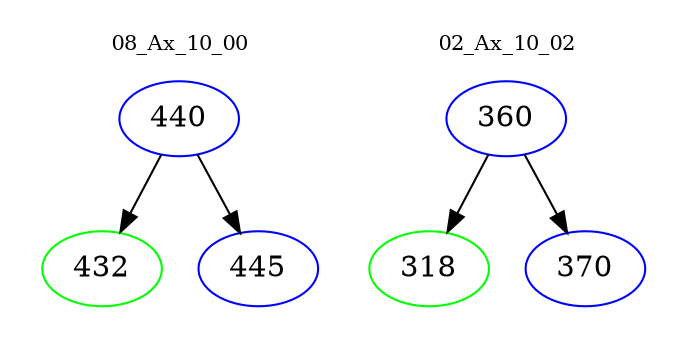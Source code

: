 digraph{
subgraph cluster_0 {
color = white
label = "08_Ax_10_00";
fontsize=10;
T0_440 [label="440", color="blue"]
T0_440 -> T0_432 [color="black"]
T0_432 [label="432", color="green"]
T0_440 -> T0_445 [color="black"]
T0_445 [label="445", color="blue"]
}
subgraph cluster_1 {
color = white
label = "02_Ax_10_02";
fontsize=10;
T1_360 [label="360", color="blue"]
T1_360 -> T1_318 [color="black"]
T1_318 [label="318", color="green"]
T1_360 -> T1_370 [color="black"]
T1_370 [label="370", color="blue"]
}
}

